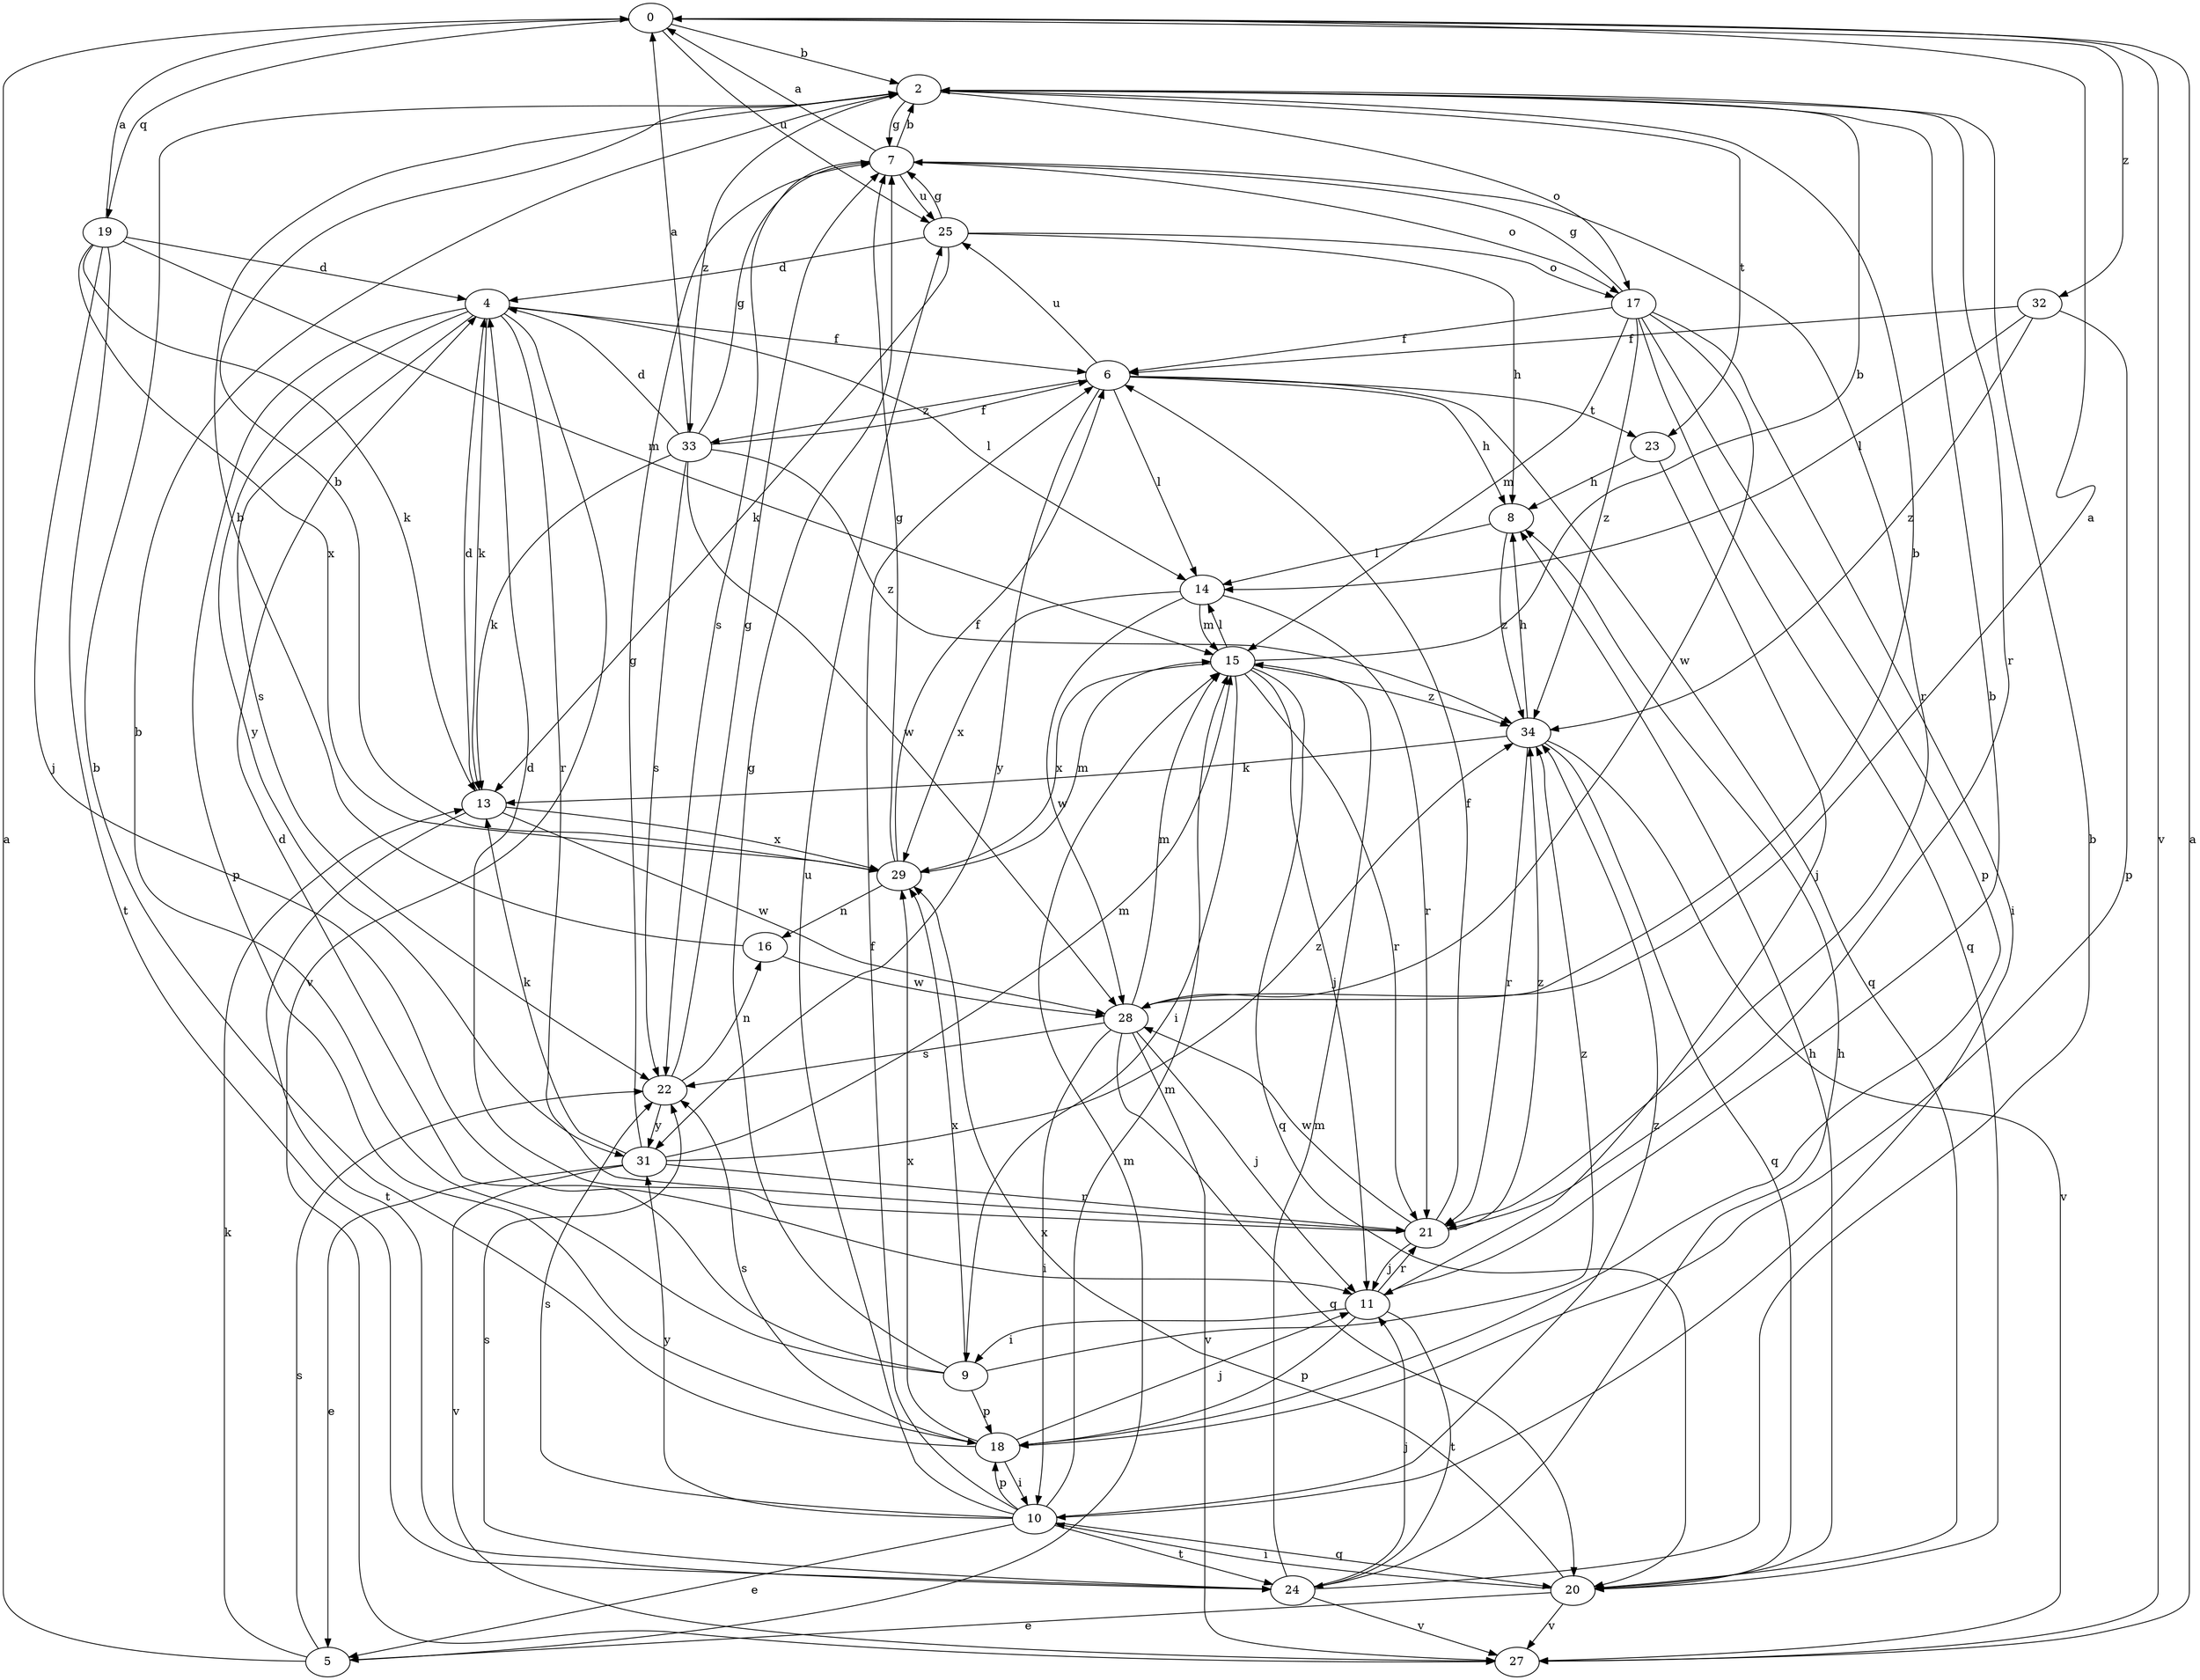 strict digraph  {
0;
2;
4;
5;
6;
7;
8;
9;
10;
11;
13;
14;
15;
16;
17;
18;
19;
20;
21;
22;
23;
24;
25;
27;
28;
29;
31;
32;
33;
34;
0 -> 2  [label=b];
0 -> 19  [label=q];
0 -> 25  [label=u];
0 -> 27  [label=v];
0 -> 32  [label=z];
2 -> 7  [label=g];
2 -> 17  [label=o];
2 -> 21  [label=r];
2 -> 23  [label=t];
2 -> 33  [label=z];
4 -> 6  [label=f];
4 -> 13  [label=k];
4 -> 14  [label=l];
4 -> 18  [label=p];
4 -> 21  [label=r];
4 -> 22  [label=s];
4 -> 27  [label=v];
4 -> 31  [label=y];
5 -> 0  [label=a];
5 -> 13  [label=k];
5 -> 15  [label=m];
5 -> 22  [label=s];
6 -> 8  [label=h];
6 -> 14  [label=l];
6 -> 20  [label=q];
6 -> 23  [label=t];
6 -> 25  [label=u];
6 -> 31  [label=y];
6 -> 33  [label=z];
7 -> 0  [label=a];
7 -> 2  [label=b];
7 -> 17  [label=o];
7 -> 21  [label=r];
7 -> 22  [label=s];
7 -> 25  [label=u];
8 -> 14  [label=l];
8 -> 34  [label=z];
9 -> 2  [label=b];
9 -> 4  [label=d];
9 -> 7  [label=g];
9 -> 18  [label=p];
9 -> 29  [label=x];
9 -> 34  [label=z];
10 -> 5  [label=e];
10 -> 6  [label=f];
10 -> 15  [label=m];
10 -> 18  [label=p];
10 -> 20  [label=q];
10 -> 22  [label=s];
10 -> 24  [label=t];
10 -> 25  [label=u];
10 -> 31  [label=y];
10 -> 34  [label=z];
11 -> 2  [label=b];
11 -> 9  [label=i];
11 -> 18  [label=p];
11 -> 21  [label=r];
11 -> 24  [label=t];
13 -> 4  [label=d];
13 -> 24  [label=t];
13 -> 28  [label=w];
13 -> 29  [label=x];
14 -> 15  [label=m];
14 -> 21  [label=r];
14 -> 28  [label=w];
14 -> 29  [label=x];
15 -> 2  [label=b];
15 -> 9  [label=i];
15 -> 11  [label=j];
15 -> 14  [label=l];
15 -> 20  [label=q];
15 -> 21  [label=r];
15 -> 29  [label=x];
15 -> 34  [label=z];
16 -> 2  [label=b];
16 -> 28  [label=w];
17 -> 6  [label=f];
17 -> 7  [label=g];
17 -> 10  [label=i];
17 -> 15  [label=m];
17 -> 18  [label=p];
17 -> 20  [label=q];
17 -> 28  [label=w];
17 -> 34  [label=z];
18 -> 2  [label=b];
18 -> 10  [label=i];
18 -> 11  [label=j];
18 -> 22  [label=s];
18 -> 29  [label=x];
19 -> 0  [label=a];
19 -> 4  [label=d];
19 -> 11  [label=j];
19 -> 13  [label=k];
19 -> 15  [label=m];
19 -> 24  [label=t];
19 -> 29  [label=x];
20 -> 5  [label=e];
20 -> 8  [label=h];
20 -> 10  [label=i];
20 -> 27  [label=v];
20 -> 29  [label=x];
21 -> 4  [label=d];
21 -> 6  [label=f];
21 -> 11  [label=j];
21 -> 28  [label=w];
21 -> 34  [label=z];
22 -> 7  [label=g];
22 -> 16  [label=n];
22 -> 31  [label=y];
23 -> 8  [label=h];
23 -> 11  [label=j];
24 -> 2  [label=b];
24 -> 8  [label=h];
24 -> 11  [label=j];
24 -> 15  [label=m];
24 -> 22  [label=s];
24 -> 27  [label=v];
25 -> 4  [label=d];
25 -> 7  [label=g];
25 -> 8  [label=h];
25 -> 13  [label=k];
25 -> 17  [label=o];
27 -> 0  [label=a];
28 -> 0  [label=a];
28 -> 2  [label=b];
28 -> 10  [label=i];
28 -> 11  [label=j];
28 -> 15  [label=m];
28 -> 20  [label=q];
28 -> 22  [label=s];
28 -> 27  [label=v];
29 -> 2  [label=b];
29 -> 6  [label=f];
29 -> 7  [label=g];
29 -> 15  [label=m];
29 -> 16  [label=n];
31 -> 5  [label=e];
31 -> 7  [label=g];
31 -> 13  [label=k];
31 -> 15  [label=m];
31 -> 21  [label=r];
31 -> 27  [label=v];
31 -> 34  [label=z];
32 -> 6  [label=f];
32 -> 14  [label=l];
32 -> 18  [label=p];
32 -> 34  [label=z];
33 -> 0  [label=a];
33 -> 4  [label=d];
33 -> 6  [label=f];
33 -> 7  [label=g];
33 -> 13  [label=k];
33 -> 22  [label=s];
33 -> 28  [label=w];
33 -> 34  [label=z];
34 -> 8  [label=h];
34 -> 13  [label=k];
34 -> 20  [label=q];
34 -> 21  [label=r];
34 -> 27  [label=v];
}
